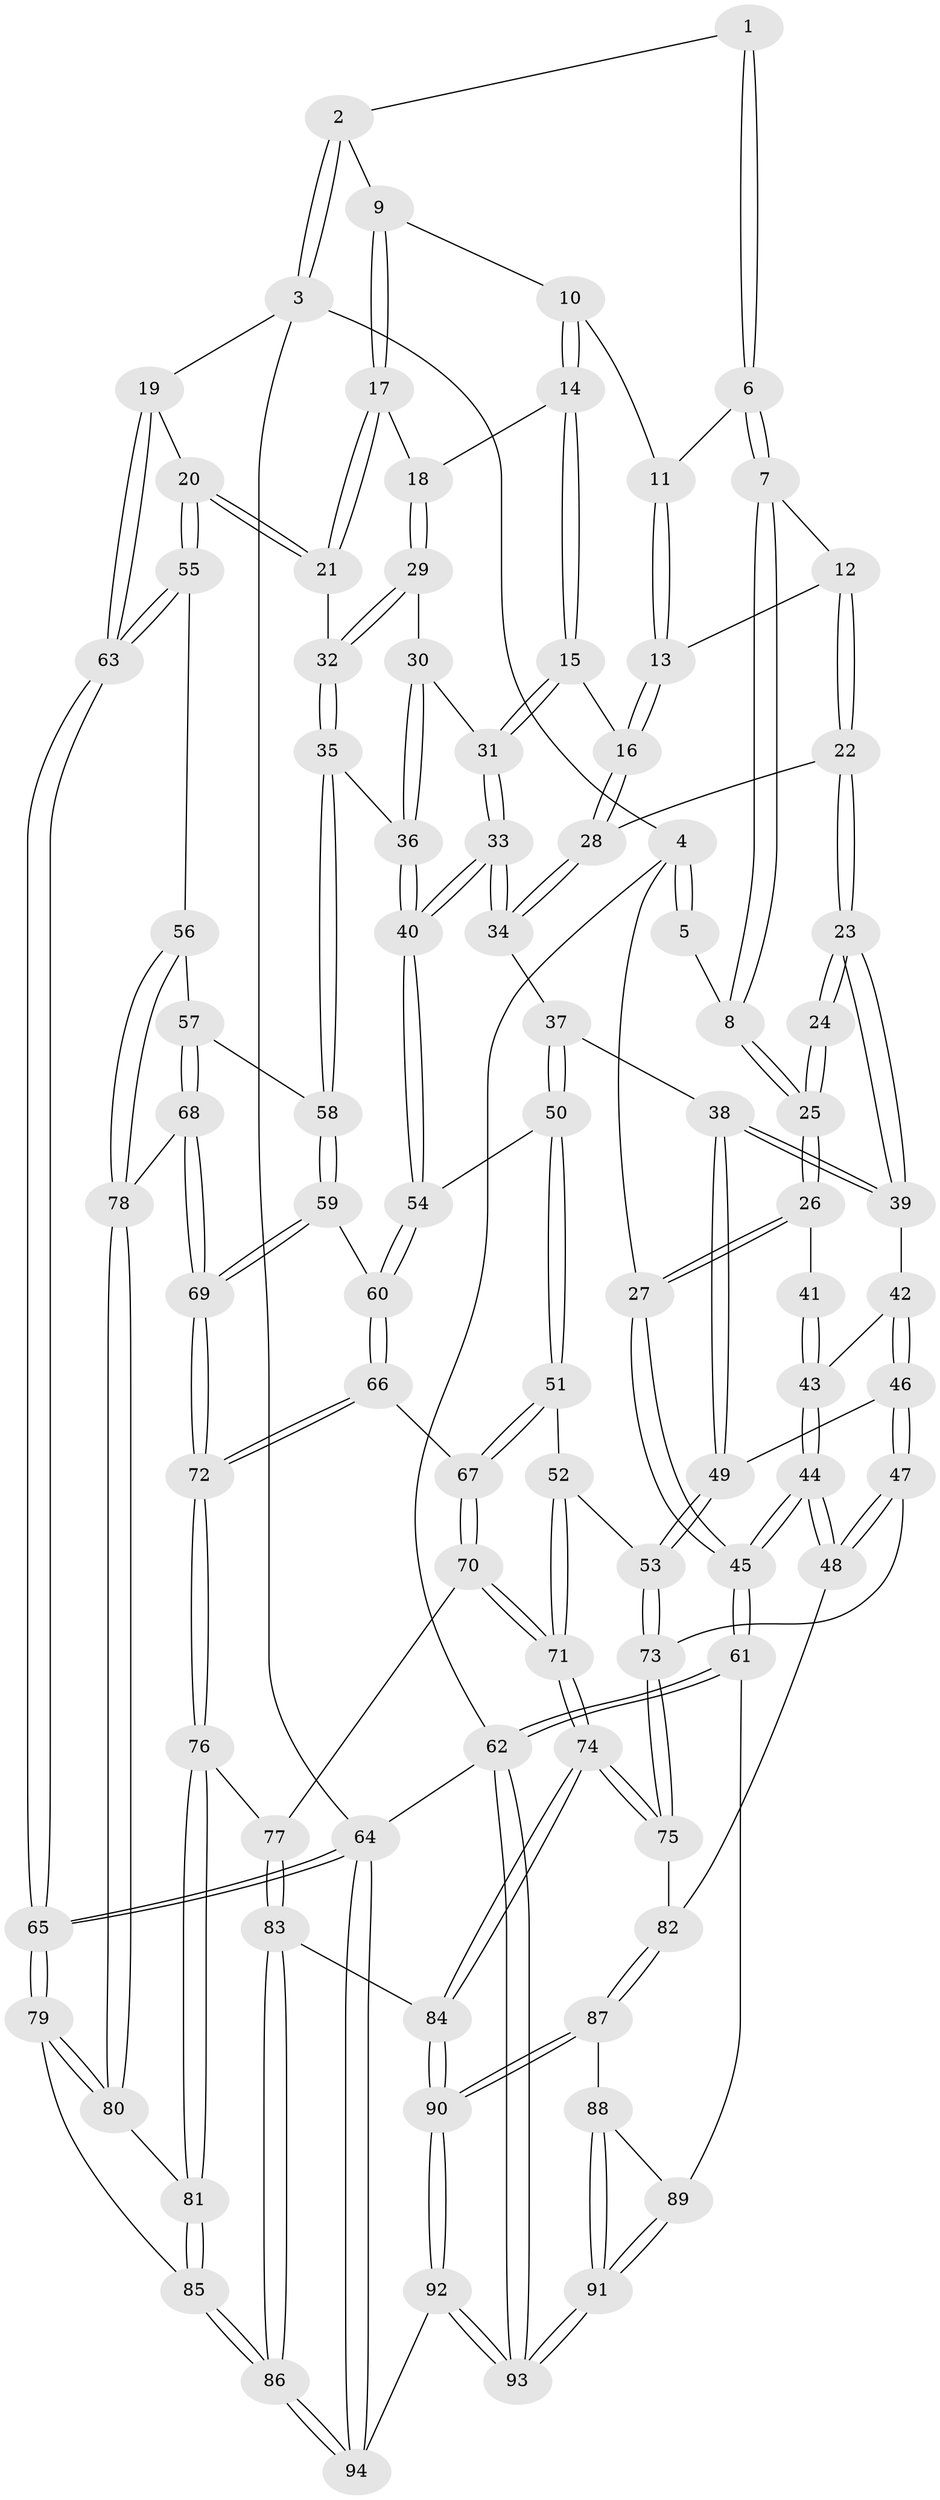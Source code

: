 // coarse degree distribution, {4: 0.13793103448275862, 3: 0.6206896551724138, 2: 0.08620689655172414, 5: 0.13793103448275862, 6: 0.017241379310344827}
// Generated by graph-tools (version 1.1) at 2025/54/03/04/25 22:54:08]
// undirected, 94 vertices, 232 edges
graph export_dot {
  node [color=gray90,style=filled];
  1 [pos="+0.5681195422682881+0"];
  2 [pos="+0.7835298660563573+0"];
  3 [pos="+1+0"];
  4 [pos="+0+0"];
  5 [pos="+0.21916530017246225+0"];
  6 [pos="+0.5188868046760546+0.0154393607152189"];
  7 [pos="+0.3054714469836933+0.0438300556871789"];
  8 [pos="+0.2995292141376172+0.04021695796266336"];
  9 [pos="+0.6777655416699513+0.08517887660403162"];
  10 [pos="+0.538678024895695+0.08239412368222895"];
  11 [pos="+0.5185617188619513+0.06389260434646134"];
  12 [pos="+0.3195249721449042+0.055707866957136754"];
  13 [pos="+0.4545098136339752+0.11231414179992745"];
  14 [pos="+0.5623174457107375+0.1457398139438286"];
  15 [pos="+0.5029830542953555+0.23314930510759754"];
  16 [pos="+0.439784346921782+0.2139926849306034"];
  17 [pos="+0.6803590389619817+0.09812752896472395"];
  18 [pos="+0.6552837924105706+0.18982276576843668"];
  19 [pos="+1+0.12480235816880109"];
  20 [pos="+1+0.1857364009156994"];
  21 [pos="+0.9992132655130763+0.21898124518220868"];
  22 [pos="+0.39088436434278406+0.23026536414507315"];
  23 [pos="+0.3061688289551595+0.27987140369312596"];
  24 [pos="+0.2706234439892085+0.24204170767539887"];
  25 [pos="+0.23116631775587632+0.15438998432988343"];
  26 [pos="+0+0.14744602043736338"];
  27 [pos="+0+0.1062267562400739"];
  28 [pos="+0.4140976191356524+0.22634309713396827"];
  29 [pos="+0.6635507112517959+0.21918756577678036"];
  30 [pos="+0.5955848184048972+0.25480969430231293"];
  31 [pos="+0.5248975553105738+0.25554423003728793"];
  32 [pos="+0.809482773709663+0.31654854445115543"];
  33 [pos="+0.5102166333082102+0.39655123847965035"];
  34 [pos="+0.47234250466137956+0.39570262245036003"];
  35 [pos="+0.7776890340997602+0.3671403591011019"];
  36 [pos="+0.6079123676544053+0.38811516028012827"];
  37 [pos="+0.43313283706676153+0.40558255098951346"];
  38 [pos="+0.3917491790332817+0.39617221829838345"];
  39 [pos="+0.30183343994741396+0.32438248554426224"];
  40 [pos="+0.5462854658223103+0.41893105045791285"];
  41 [pos="+0.1547272757487979+0.2705432351438458"];
  42 [pos="+0.2658239157470715+0.3572594633007011"];
  43 [pos="+0.17271352041411714+0.37425494753151795"];
  44 [pos="+0+0.5505438113368116"];
  45 [pos="+0+0.5498974616039414"];
  46 [pos="+0.2708021579363633+0.5339956276360738"];
  47 [pos="+0.1346398587227936+0.5696096845288459"];
  48 [pos="+0.030571886712854487+0.5902325798586779"];
  49 [pos="+0.29900238886597064+0.5415355101055345"];
  50 [pos="+0.4167566508721436+0.5226440137055968"];
  51 [pos="+0.40760680355088275+0.5445941255218735"];
  52 [pos="+0.3838051983145828+0.5547611012165978"];
  53 [pos="+0.3229563000596155+0.5585395874046963"];
  54 [pos="+0.5540675815025446+0.4701456544077544"];
  55 [pos="+0.9068684576164341+0.5818573326629634"];
  56 [pos="+0.9033436436324742+0.5833560021626416"];
  57 [pos="+0.7966972419932271+0.49902239129918047"];
  58 [pos="+0.7723860891855115+0.4653324752953484"];
  59 [pos="+0.6735346550724529+0.540748206549159"];
  60 [pos="+0.5740870511006083+0.5344170144048823"];
  61 [pos="+0+0.6295759157336274"];
  62 [pos="+0+1"];
  63 [pos="+1+0.6237265327869913"];
  64 [pos="+1+1"];
  65 [pos="+1+1"];
  66 [pos="+0.5727218810637682+0.5366977988481683"];
  67 [pos="+0.5296813996159435+0.591000512209744"];
  68 [pos="+0.7547060846963494+0.6471746538053689"];
  69 [pos="+0.7089867095186543+0.6681503606908865"];
  70 [pos="+0.5177645835955653+0.690605132089976"];
  71 [pos="+0.46796357487630774+0.732841189344548"];
  72 [pos="+0.6845622236503623+0.7153664539248753"];
  73 [pos="+0.3339779091662811+0.6921923837801479"];
  74 [pos="+0.42104000159266125+0.7923876321946332"];
  75 [pos="+0.34254243363290127+0.7368143493971444"];
  76 [pos="+0.6825009976978366+0.7209146199174241"];
  77 [pos="+0.6795329038452927+0.7218786018834534"];
  78 [pos="+0.8798563372823558+0.6522917290464957"];
  79 [pos="+1+0.9177357823873616"];
  80 [pos="+0.8883262847395887+0.6997306144615101"];
  81 [pos="+0.7545198746014452+0.7788716798785061"];
  82 [pos="+0.1908372670449419+0.737320627062291"];
  83 [pos="+0.5750993818815355+0.9193273331379027"];
  84 [pos="+0.42343216522682864+0.8148039651864791"];
  85 [pos="+0.7766054337655662+0.8530457989176553"];
  86 [pos="+0.6385077038073295+1"];
  87 [pos="+0.18529245197448677+0.845639436100901"];
  88 [pos="+0.10865697182305112+0.887668300780157"];
  89 [pos="+0+0.6940595060320156"];
  90 [pos="+0.315185276620087+0.9462803284545667"];
  91 [pos="+0.09177033383103943+1"];
  92 [pos="+0.25923907885430786+1"];
  93 [pos="+0.07769246845267723+1"];
  94 [pos="+0.6557418830810059+1"];
  1 -- 2;
  1 -- 6;
  1 -- 6;
  2 -- 3;
  2 -- 3;
  2 -- 9;
  3 -- 4;
  3 -- 19;
  3 -- 64;
  4 -- 5;
  4 -- 5;
  4 -- 27;
  4 -- 62;
  5 -- 8;
  6 -- 7;
  6 -- 7;
  6 -- 11;
  7 -- 8;
  7 -- 8;
  7 -- 12;
  8 -- 25;
  8 -- 25;
  9 -- 10;
  9 -- 17;
  9 -- 17;
  10 -- 11;
  10 -- 14;
  10 -- 14;
  11 -- 13;
  11 -- 13;
  12 -- 13;
  12 -- 22;
  12 -- 22;
  13 -- 16;
  13 -- 16;
  14 -- 15;
  14 -- 15;
  14 -- 18;
  15 -- 16;
  15 -- 31;
  15 -- 31;
  16 -- 28;
  16 -- 28;
  17 -- 18;
  17 -- 21;
  17 -- 21;
  18 -- 29;
  18 -- 29;
  19 -- 20;
  19 -- 63;
  19 -- 63;
  20 -- 21;
  20 -- 21;
  20 -- 55;
  20 -- 55;
  21 -- 32;
  22 -- 23;
  22 -- 23;
  22 -- 28;
  23 -- 24;
  23 -- 24;
  23 -- 39;
  23 -- 39;
  24 -- 25;
  24 -- 25;
  25 -- 26;
  25 -- 26;
  26 -- 27;
  26 -- 27;
  26 -- 41;
  27 -- 45;
  27 -- 45;
  28 -- 34;
  28 -- 34;
  29 -- 30;
  29 -- 32;
  29 -- 32;
  30 -- 31;
  30 -- 36;
  30 -- 36;
  31 -- 33;
  31 -- 33;
  32 -- 35;
  32 -- 35;
  33 -- 34;
  33 -- 34;
  33 -- 40;
  33 -- 40;
  34 -- 37;
  35 -- 36;
  35 -- 58;
  35 -- 58;
  36 -- 40;
  36 -- 40;
  37 -- 38;
  37 -- 50;
  37 -- 50;
  38 -- 39;
  38 -- 39;
  38 -- 49;
  38 -- 49;
  39 -- 42;
  40 -- 54;
  40 -- 54;
  41 -- 43;
  41 -- 43;
  42 -- 43;
  42 -- 46;
  42 -- 46;
  43 -- 44;
  43 -- 44;
  44 -- 45;
  44 -- 45;
  44 -- 48;
  44 -- 48;
  45 -- 61;
  45 -- 61;
  46 -- 47;
  46 -- 47;
  46 -- 49;
  47 -- 48;
  47 -- 48;
  47 -- 73;
  48 -- 82;
  49 -- 53;
  49 -- 53;
  50 -- 51;
  50 -- 51;
  50 -- 54;
  51 -- 52;
  51 -- 67;
  51 -- 67;
  52 -- 53;
  52 -- 71;
  52 -- 71;
  53 -- 73;
  53 -- 73;
  54 -- 60;
  54 -- 60;
  55 -- 56;
  55 -- 63;
  55 -- 63;
  56 -- 57;
  56 -- 78;
  56 -- 78;
  57 -- 58;
  57 -- 68;
  57 -- 68;
  58 -- 59;
  58 -- 59;
  59 -- 60;
  59 -- 69;
  59 -- 69;
  60 -- 66;
  60 -- 66;
  61 -- 62;
  61 -- 62;
  61 -- 89;
  62 -- 93;
  62 -- 93;
  62 -- 64;
  63 -- 65;
  63 -- 65;
  64 -- 65;
  64 -- 65;
  64 -- 94;
  64 -- 94;
  65 -- 79;
  65 -- 79;
  66 -- 67;
  66 -- 72;
  66 -- 72;
  67 -- 70;
  67 -- 70;
  68 -- 69;
  68 -- 69;
  68 -- 78;
  69 -- 72;
  69 -- 72;
  70 -- 71;
  70 -- 71;
  70 -- 77;
  71 -- 74;
  71 -- 74;
  72 -- 76;
  72 -- 76;
  73 -- 75;
  73 -- 75;
  74 -- 75;
  74 -- 75;
  74 -- 84;
  74 -- 84;
  75 -- 82;
  76 -- 77;
  76 -- 81;
  76 -- 81;
  77 -- 83;
  77 -- 83;
  78 -- 80;
  78 -- 80;
  79 -- 80;
  79 -- 80;
  79 -- 85;
  80 -- 81;
  81 -- 85;
  81 -- 85;
  82 -- 87;
  82 -- 87;
  83 -- 84;
  83 -- 86;
  83 -- 86;
  84 -- 90;
  84 -- 90;
  85 -- 86;
  85 -- 86;
  86 -- 94;
  86 -- 94;
  87 -- 88;
  87 -- 90;
  87 -- 90;
  88 -- 89;
  88 -- 91;
  88 -- 91;
  89 -- 91;
  89 -- 91;
  90 -- 92;
  90 -- 92;
  91 -- 93;
  91 -- 93;
  92 -- 93;
  92 -- 93;
  92 -- 94;
}
